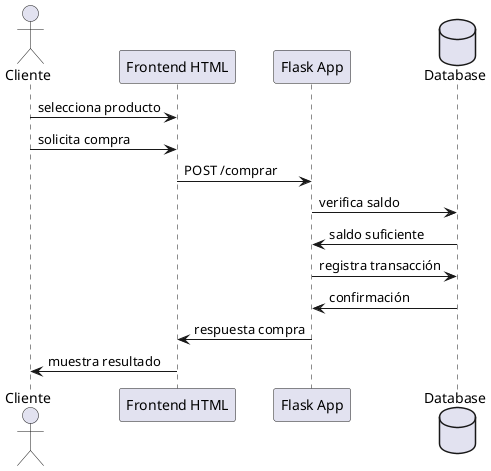@startuml 

actor Cliente
participant "Frontend HTML" as Frontend
participant "Flask App" as Backend
database "Database" as DB

Cliente -> Frontend : selecciona producto
Cliente -> Frontend : solicita compra
Frontend -> Backend : POST /comprar
Backend -> DB : verifica saldo
DB -> Backend : saldo suficiente
Backend -> DB : registra transacción
DB -> Backend : confirmación
Backend -> Frontend : respuesta compra
Frontend -> Cliente : muestra resultado

@enduml